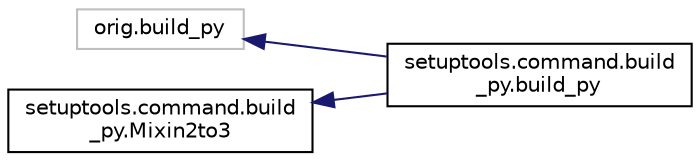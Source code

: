 digraph "Graphical Class Hierarchy"
{
 // LATEX_PDF_SIZE
  edge [fontname="Helvetica",fontsize="10",labelfontname="Helvetica",labelfontsize="10"];
  node [fontname="Helvetica",fontsize="10",shape=record];
  rankdir="LR";
  Node2486 [label="orig.build_py",height=0.2,width=0.4,color="grey75", fillcolor="white", style="filled",tooltip=" "];
  Node2486 -> Node0 [dir="back",color="midnightblue",fontsize="10",style="solid",fontname="Helvetica"];
  Node0 [label="setuptools.command.build\l_py.build_py",height=0.2,width=0.4,color="black", fillcolor="white", style="filled",URL="$classsetuptools_1_1command_1_1build__py_1_1build__py.html",tooltip=" "];
  Node9239 [label="setuptools.command.build\l_py.Mixin2to3",height=0.2,width=0.4,color="black", fillcolor="white", style="filled",URL="$classsetuptools_1_1command_1_1build__py_1_1Mixin2to3.html",tooltip=" "];
  Node9239 -> Node0 [dir="back",color="midnightblue",fontsize="10",style="solid",fontname="Helvetica"];
}
